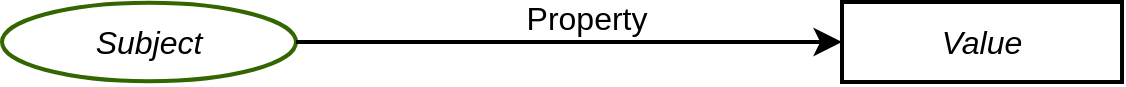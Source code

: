 <mxfile version="26.2.15">
  <diagram name="Page-1" id="ZRe_wIOORr0k_d4isBBX">
    <mxGraphModel dx="2002" dy="1748" grid="1" gridSize="10" guides="1" tooltips="1" connect="1" arrows="1" fold="1" page="1" pageScale="1" pageWidth="1169" pageHeight="827" math="0" shadow="0">
      <root>
        <mxCell id="0" />
        <mxCell id="1" parent="0" />
        <UserObject label="&lt;i&gt;&lt;font color=&quot;#000000&quot;&gt;Subject&lt;/font&gt;&lt;/i&gt;" id="I-3xDNqU13IutiKupr62-4">
          <mxCell style="ellipse;whiteSpace=wrap;html=1;fontSize=16;fillColor=none;strokeWidth=2;strokeColor=#336600;" parent="1" vertex="1">
            <mxGeometry x="-930" y="-449.61" width="147" height="39.22" as="geometry" />
          </mxCell>
        </UserObject>
        <UserObject label="&lt;i&gt;&lt;font color=&quot;#000000&quot;&gt;Value&lt;/font&gt;&lt;/i&gt;" id="I-3xDNqU13IutiKupr62-12">
          <mxCell style="rounded=0;whiteSpace=wrap;html=1;fontSize=16;fillColor=none;strokeWidth=2;" parent="1" vertex="1">
            <mxGeometry x="-510" y="-450" width="140" height="40" as="geometry" />
          </mxCell>
        </UserObject>
        <mxCell id="I-3xDNqU13IutiKupr62-27" value="" style="endArrow=classic;html=1;rounded=0;fontSize=12;startSize=8;endSize=8;curved=1;entryX=0;entryY=0.5;entryDx=0;entryDy=0;exitX=1;exitY=0.5;exitDx=0;exitDy=0;strokeWidth=2;fontStyle=2" parent="1" source="I-3xDNqU13IutiKupr62-4" target="I-3xDNqU13IutiKupr62-12" edge="1">
          <mxGeometry width="50" height="50" relative="1" as="geometry">
            <mxPoint x="-694" y="-134.61" as="sourcePoint" />
            <mxPoint x="-681.5" y="-85.61" as="targetPoint" />
          </mxGeometry>
        </mxCell>
        <mxCell id="I-3xDNqU13IutiKupr62-28" value="&amp;nbsp;Property&amp;nbsp;" style="edgeLabel;html=1;align=center;verticalAlign=middle;resizable=0;points=[];fontSize=16;labelBackgroundColor=none;" parent="I-3xDNqU13IutiKupr62-27" vertex="1" connectable="0">
          <mxGeometry x="0.135" y="-2" relative="1" as="geometry">
            <mxPoint x="-10" y="-14" as="offset" />
          </mxGeometry>
        </mxCell>
      </root>
    </mxGraphModel>
  </diagram>
</mxfile>
